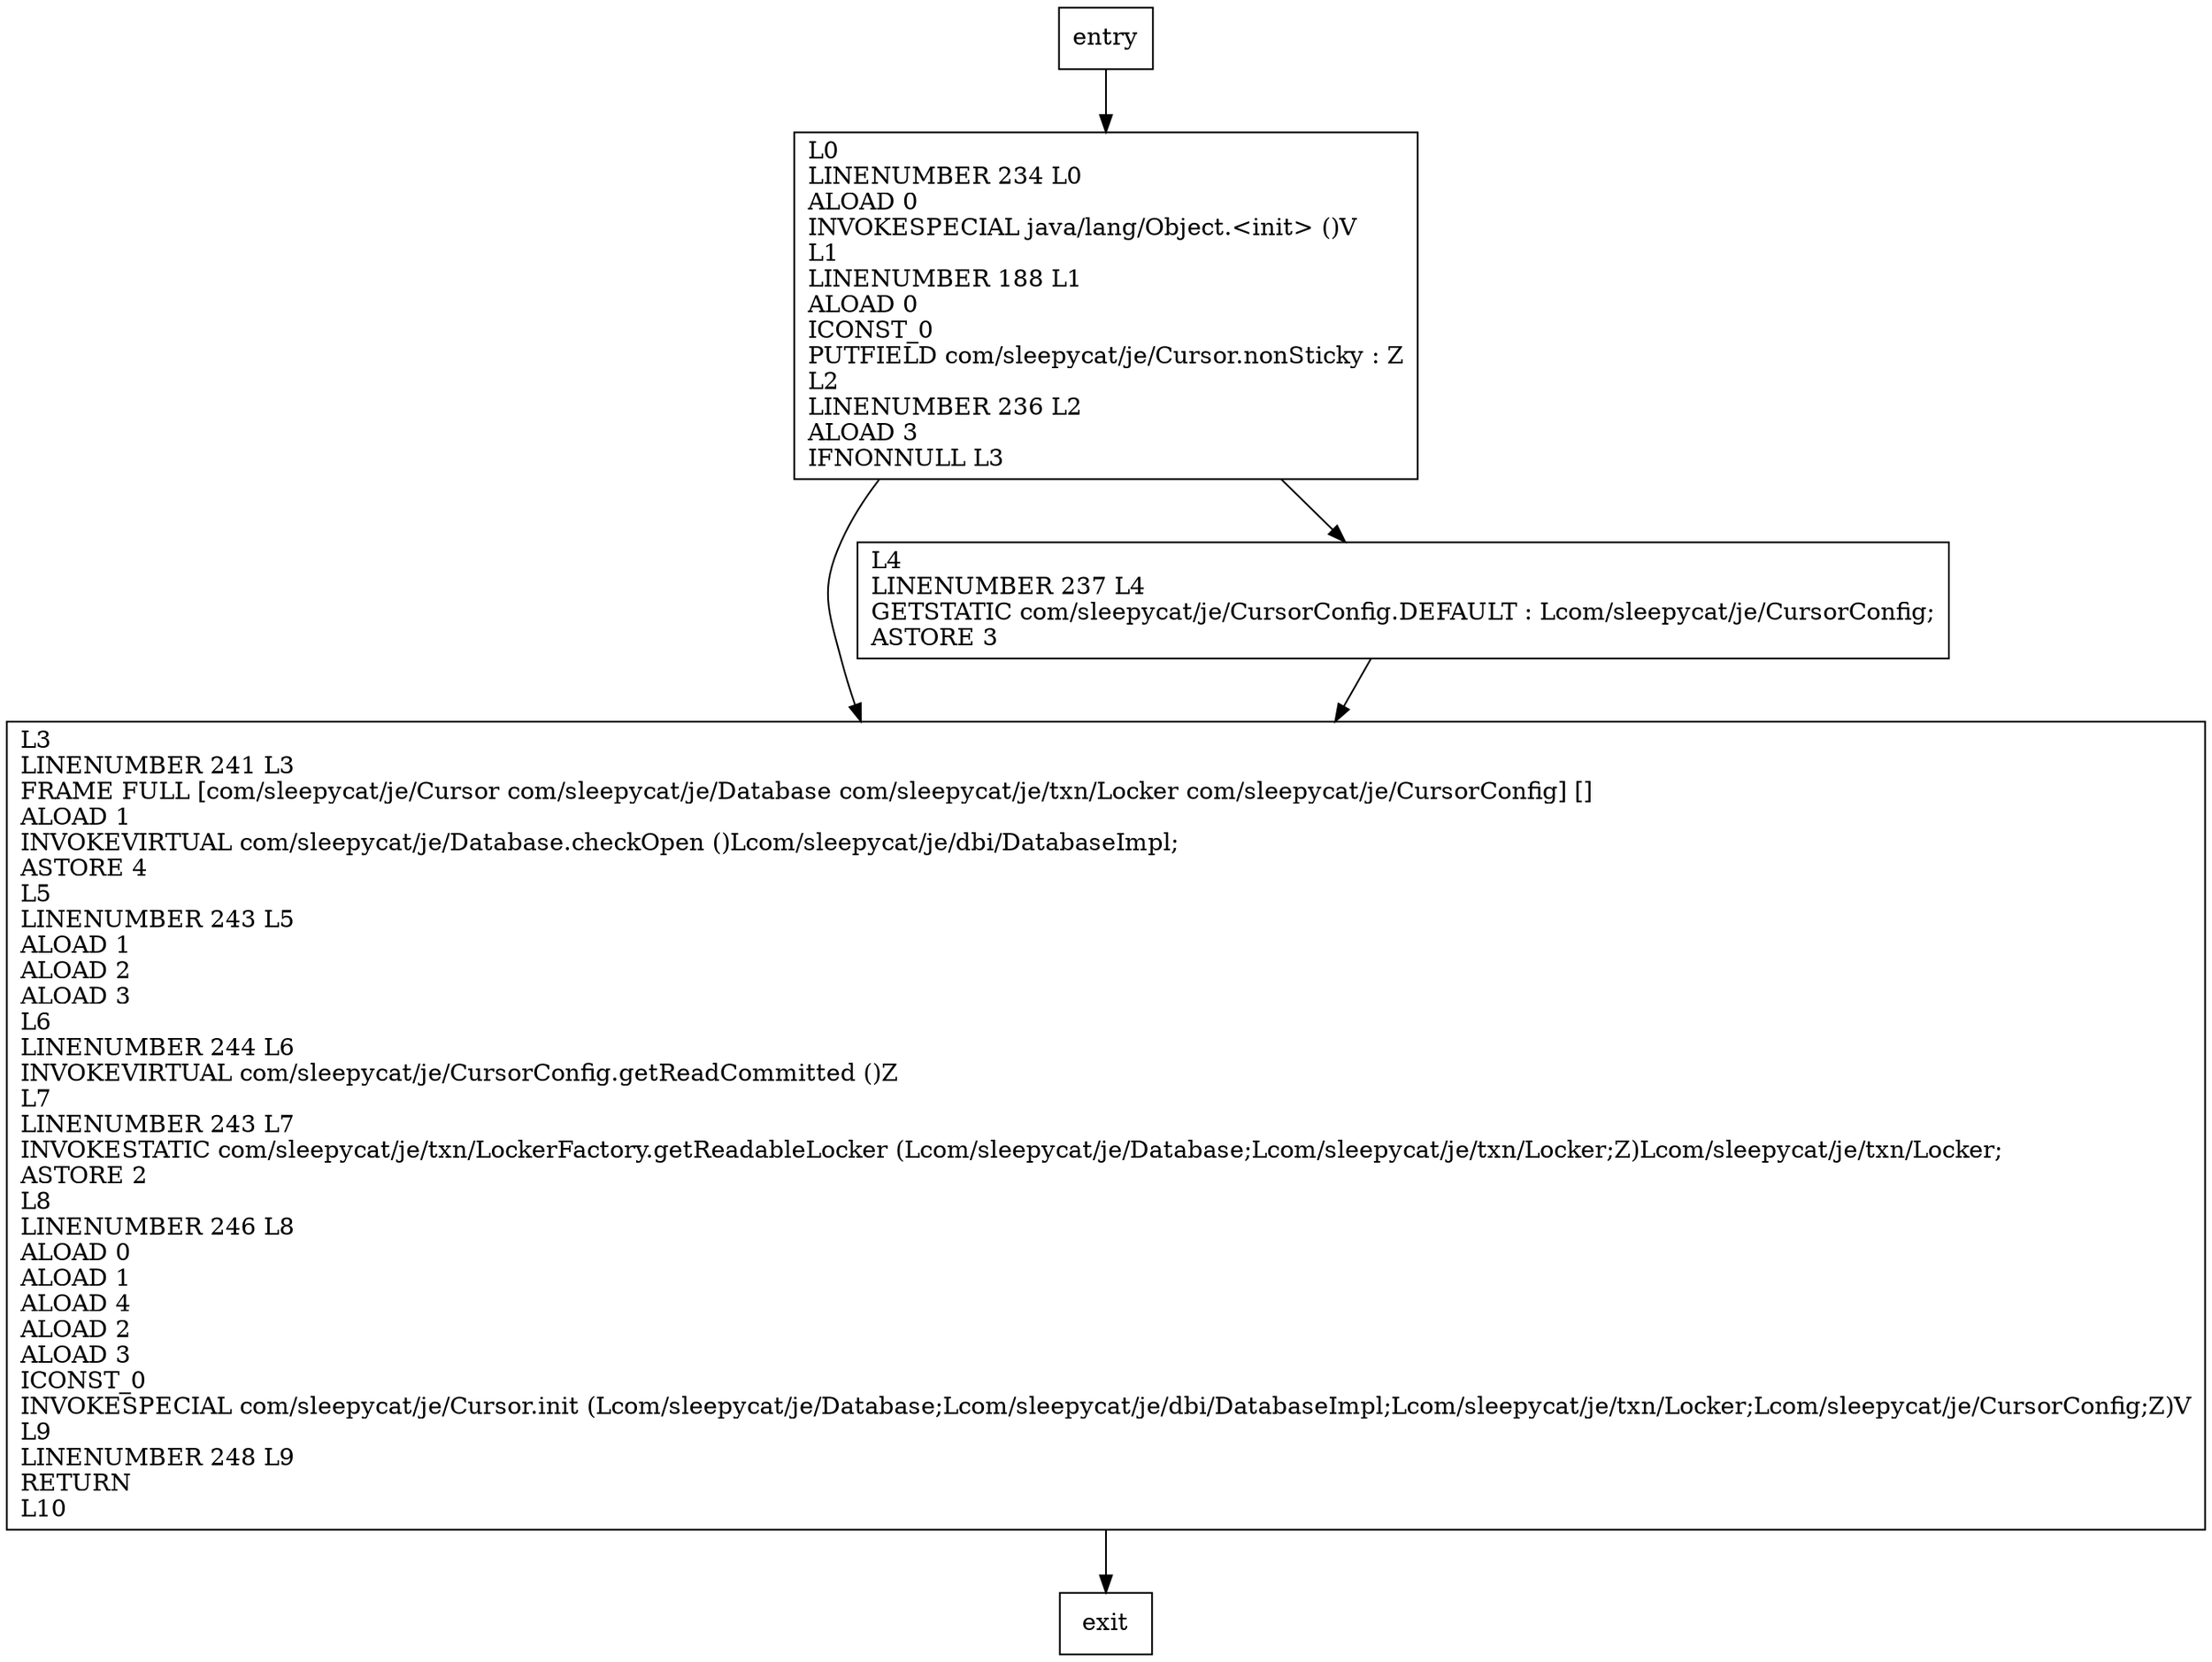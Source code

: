 digraph <init> {
node [shape=record];
1249656893 [label="L0\lLINENUMBER 234 L0\lALOAD 0\lINVOKESPECIAL java/lang/Object.\<init\> ()V\lL1\lLINENUMBER 188 L1\lALOAD 0\lICONST_0\lPUTFIELD com/sleepycat/je/Cursor.nonSticky : Z\lL2\lLINENUMBER 236 L2\lALOAD 3\lIFNONNULL L3\l"];
42032907 [label="L3\lLINENUMBER 241 L3\lFRAME FULL [com/sleepycat/je/Cursor com/sleepycat/je/Database com/sleepycat/je/txn/Locker com/sleepycat/je/CursorConfig] []\lALOAD 1\lINVOKEVIRTUAL com/sleepycat/je/Database.checkOpen ()Lcom/sleepycat/je/dbi/DatabaseImpl;\lASTORE 4\lL5\lLINENUMBER 243 L5\lALOAD 1\lALOAD 2\lALOAD 3\lL6\lLINENUMBER 244 L6\lINVOKEVIRTUAL com/sleepycat/je/CursorConfig.getReadCommitted ()Z\lL7\lLINENUMBER 243 L7\lINVOKESTATIC com/sleepycat/je/txn/LockerFactory.getReadableLocker (Lcom/sleepycat/je/Database;Lcom/sleepycat/je/txn/Locker;Z)Lcom/sleepycat/je/txn/Locker;\lASTORE 2\lL8\lLINENUMBER 246 L8\lALOAD 0\lALOAD 1\lALOAD 4\lALOAD 2\lALOAD 3\lICONST_0\lINVOKESPECIAL com/sleepycat/je/Cursor.init (Lcom/sleepycat/je/Database;Lcom/sleepycat/je/dbi/DatabaseImpl;Lcom/sleepycat/je/txn/Locker;Lcom/sleepycat/je/CursorConfig;Z)V\lL9\lLINENUMBER 248 L9\lRETURN\lL10\l"];
10501567 [label="L4\lLINENUMBER 237 L4\lGETSTATIC com/sleepycat/je/CursorConfig.DEFAULT : Lcom/sleepycat/je/CursorConfig;\lASTORE 3\l"];
entry;
exit;
entry -> 1249656893
1249656893 -> 42032907
1249656893 -> 10501567
42032907 -> exit
10501567 -> 42032907
}
